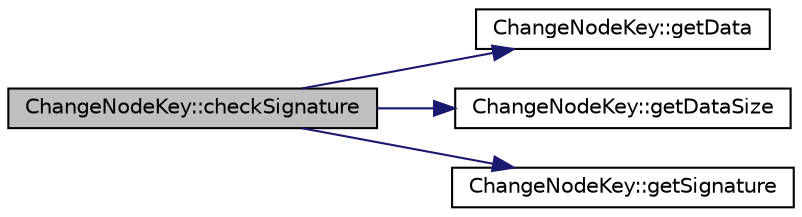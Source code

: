 digraph "ChangeNodeKey::checkSignature"
{
  edge [fontname="Helvetica",fontsize="10",labelfontname="Helvetica",labelfontsize="10"];
  node [fontname="Helvetica",fontsize="10",shape=record];
  rankdir="LR";
  Node0 [label="ChangeNodeKey::checkSignature",height=0.2,width=0.4,color="black", fillcolor="grey75", style="filled", fontcolor="black"];
  Node0 -> Node1 [color="midnightblue",fontsize="10",style="solid",fontname="Helvetica"];
  Node1 [label="ChangeNodeKey::getData",height=0.2,width=0.4,color="black", fillcolor="white", style="filled",URL="$class_change_node_key.html#ab7b207393bdeef492532dc97b85b76d1",tooltip="Get pointer to command data structure. "];
  Node0 -> Node2 [color="midnightblue",fontsize="10",style="solid",fontname="Helvetica"];
  Node2 [label="ChangeNodeKey::getDataSize",height=0.2,width=0.4,color="black", fillcolor="white", style="filled",URL="$class_change_node_key.html#a6e585bbcd993ac03e1fa244528c90896",tooltip="Get data struct size. Without signature. "];
  Node0 -> Node3 [color="midnightblue",fontsize="10",style="solid",fontname="Helvetica"];
  Node3 [label="ChangeNodeKey::getSignature",height=0.2,width=0.4,color="black", fillcolor="white", style="filled",URL="$class_change_node_key.html#a30dfb18a5c841b2fd0e9587305480193",tooltip="Get pointer to signature data. "];
}
